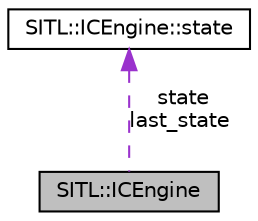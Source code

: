 digraph "SITL::ICEngine"
{
 // INTERACTIVE_SVG=YES
  edge [fontname="Helvetica",fontsize="10",labelfontname="Helvetica",labelfontsize="10"];
  node [fontname="Helvetica",fontsize="10",shape=record];
  Node1 [label="SITL::ICEngine",height=0.2,width=0.4,color="black", fillcolor="grey75", style="filled", fontcolor="black"];
  Node2 -> Node1 [dir="back",color="darkorchid3",fontsize="10",style="dashed",label=" state\nlast_state" ,fontname="Helvetica"];
  Node2 [label="SITL::ICEngine::state",height=0.2,width=0.4,color="black", fillcolor="white", style="filled",URL="$unionSITL_1_1ICEngine_1_1state.html"];
}
